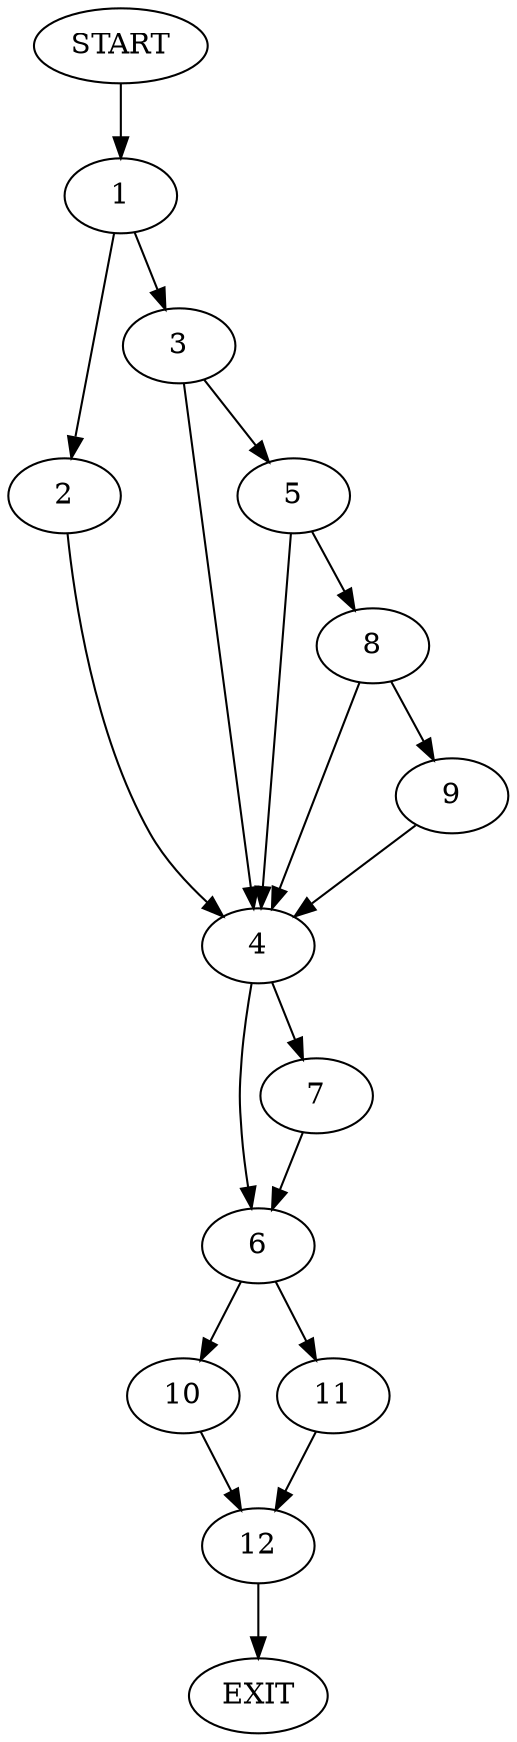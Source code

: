 digraph {
0 [label="START"]
13 [label="EXIT"]
0 -> 1
1 -> 2
1 -> 3
2 -> 4
3 -> 4
3 -> 5
4 -> 6
4 -> 7
5 -> 8
5 -> 4
8 -> 9
8 -> 4
9 -> 4
7 -> 6
6 -> 10
6 -> 11
11 -> 12
10 -> 12
12 -> 13
}
